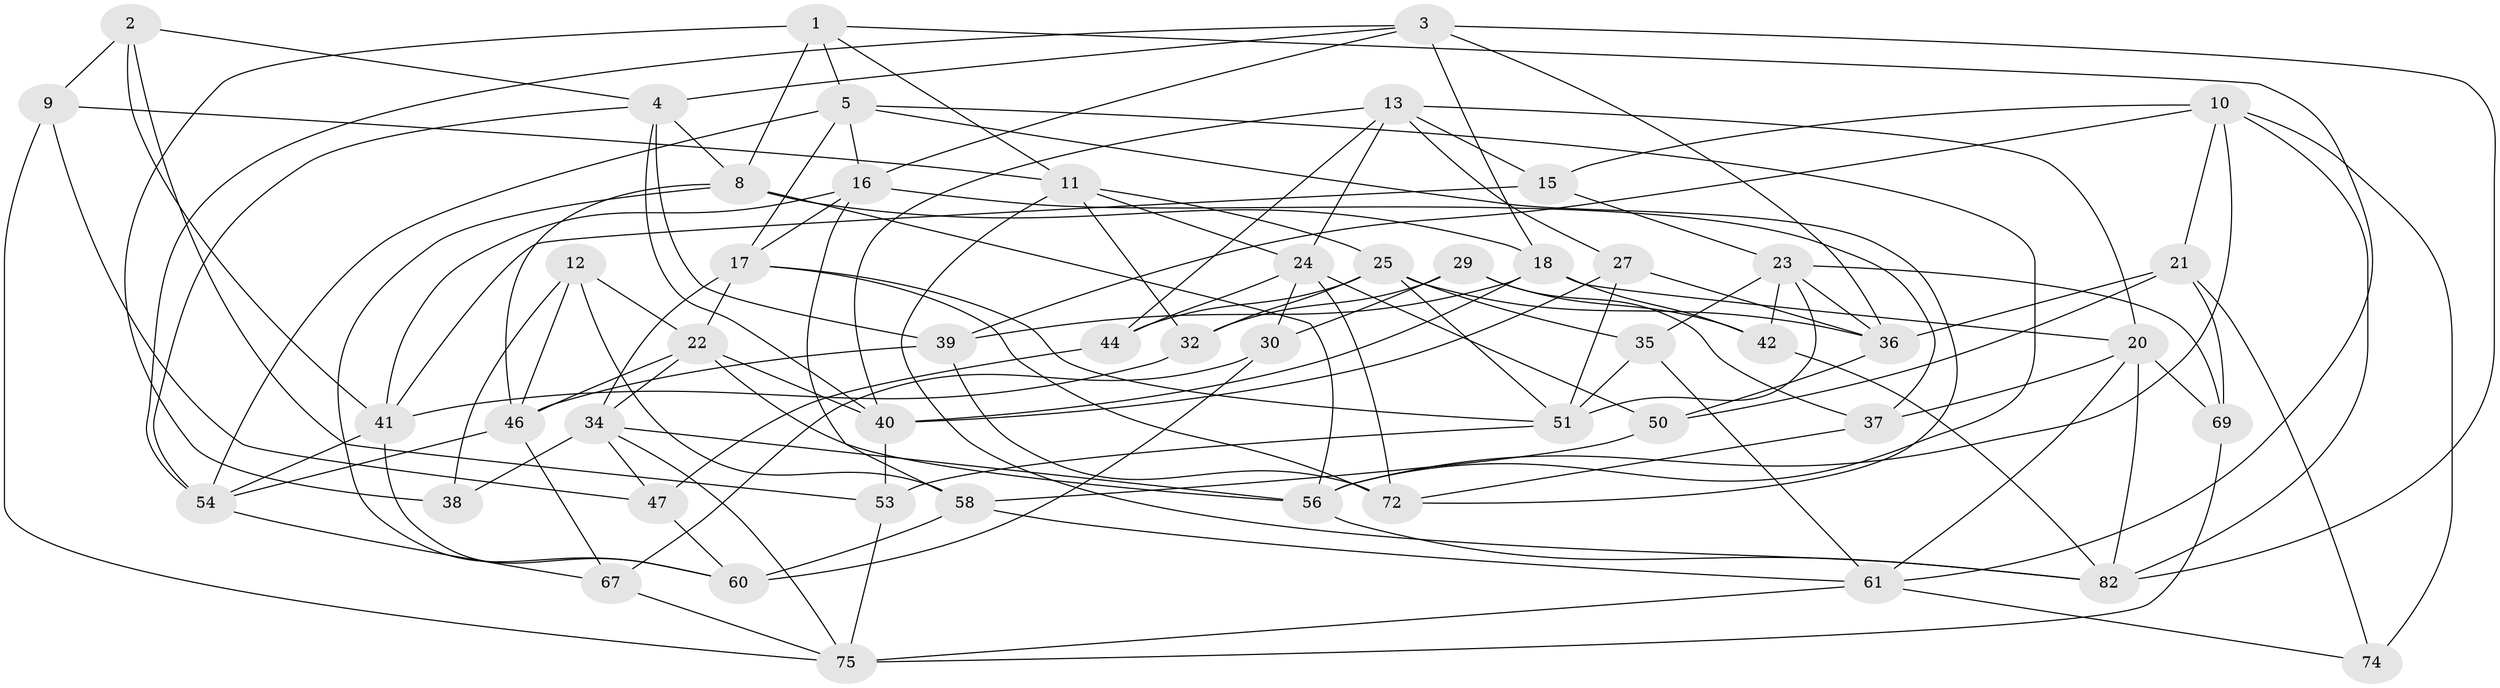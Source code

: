 // Generated by graph-tools (version 1.1) at 2025/24/03/03/25 07:24:23]
// undirected, 51 vertices, 130 edges
graph export_dot {
graph [start="1"]
  node [color=gray90,style=filled];
  1 [super="+19"];
  2;
  3 [super="+6"];
  4 [super="+70"];
  5 [super="+7"];
  8 [super="+31"];
  9;
  10 [super="+14"];
  11 [super="+33"];
  12;
  13 [super="+48"];
  15;
  16 [super="+71"];
  17 [super="+28"];
  18 [super="+66"];
  20 [super="+26"];
  21 [super="+64"];
  22 [super="+52"];
  23 [super="+85"];
  24 [super="+55"];
  25 [super="+63"];
  27;
  29 [super="+68"];
  30 [super="+65"];
  32;
  34 [super="+76"];
  35;
  36 [super="+43"];
  37;
  38;
  39 [super="+78"];
  40 [super="+45"];
  41 [super="+57"];
  42;
  44;
  46 [super="+49"];
  47;
  50;
  51 [super="+81"];
  53;
  54 [super="+80"];
  56 [super="+62"];
  58 [super="+59"];
  60 [super="+83"];
  61 [super="+73"];
  67;
  69;
  72 [super="+77"];
  74;
  75 [super="+79"];
  82 [super="+84"];
  1 -- 5;
  1 -- 38 [weight=2];
  1 -- 11;
  1 -- 8;
  1 -- 61;
  2 -- 4;
  2 -- 53;
  2 -- 9;
  2 -- 41;
  3 -- 18;
  3 -- 54;
  3 -- 4;
  3 -- 16;
  3 -- 82;
  3 -- 36;
  4 -- 54;
  4 -- 8;
  4 -- 39;
  4 -- 40;
  5 -- 56;
  5 -- 54;
  5 -- 72;
  5 -- 17;
  5 -- 16;
  8 -- 60;
  8 -- 18;
  8 -- 56;
  8 -- 46;
  9 -- 47;
  9 -- 11;
  9 -- 75;
  10 -- 15;
  10 -- 39;
  10 -- 74;
  10 -- 56;
  10 -- 21;
  10 -- 82;
  11 -- 82;
  11 -- 32;
  11 -- 25;
  11 -- 24;
  12 -- 22;
  12 -- 38;
  12 -- 46;
  12 -- 58;
  13 -- 27;
  13 -- 20;
  13 -- 24;
  13 -- 44;
  13 -- 15;
  13 -- 40;
  15 -- 41;
  15 -- 23;
  16 -- 37;
  16 -- 58;
  16 -- 17;
  16 -- 41;
  17 -- 22;
  17 -- 34;
  17 -- 72;
  17 -- 51;
  18 -- 39;
  18 -- 40;
  18 -- 42;
  18 -- 20;
  20 -- 69;
  20 -- 82;
  20 -- 61;
  20 -- 37;
  21 -- 74 [weight=2];
  21 -- 50;
  21 -- 36;
  21 -- 69;
  22 -- 46;
  22 -- 40;
  22 -- 56;
  22 -- 34;
  23 -- 35;
  23 -- 36;
  23 -- 51;
  23 -- 42;
  23 -- 69;
  24 -- 50;
  24 -- 30;
  24 -- 72;
  24 -- 44;
  25 -- 32;
  25 -- 35;
  25 -- 36;
  25 -- 44;
  25 -- 51;
  27 -- 36;
  27 -- 40;
  27 -- 51;
  29 -- 30 [weight=3];
  29 -- 32;
  29 -- 42;
  29 -- 37;
  30 -- 67;
  30 -- 60;
  32 -- 41;
  34 -- 56;
  34 -- 47;
  34 -- 75;
  34 -- 38;
  35 -- 51;
  35 -- 61;
  36 -- 50;
  37 -- 72;
  39 -- 46;
  39 -- 72 [weight=2];
  40 -- 53;
  41 -- 60;
  41 -- 54;
  42 -- 82;
  44 -- 47;
  46 -- 67;
  46 -- 54;
  47 -- 60;
  50 -- 58;
  51 -- 53;
  53 -- 75;
  54 -- 67;
  56 -- 82;
  58 -- 60 [weight=2];
  58 -- 61;
  61 -- 74;
  61 -- 75;
  67 -- 75;
  69 -- 75;
}
